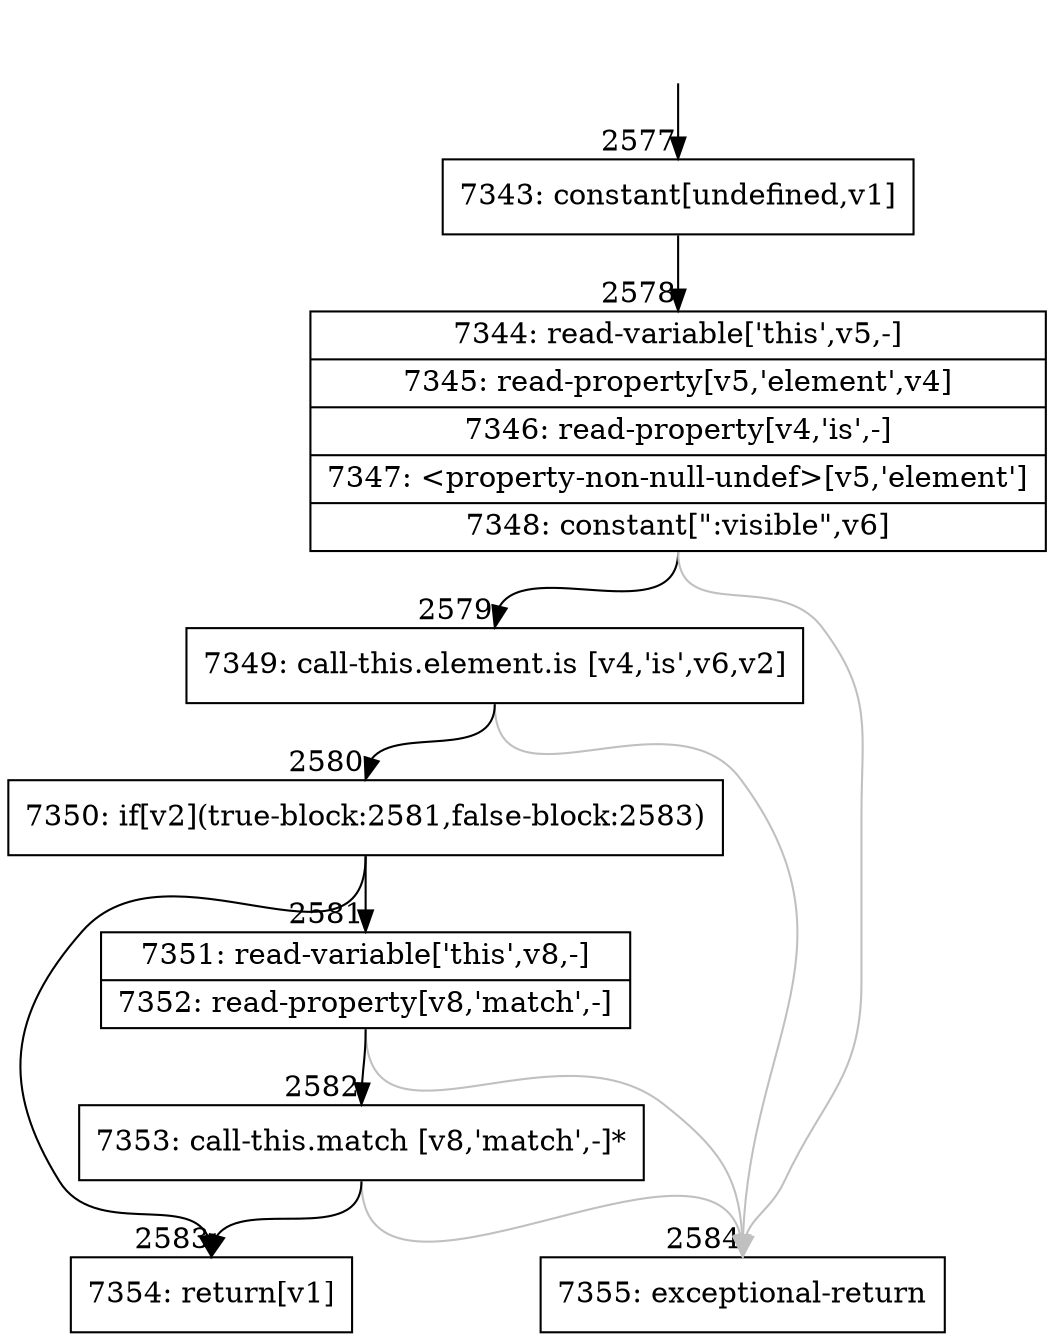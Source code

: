 digraph {
rankdir="TD"
BB_entry200[shape=none,label=""];
BB_entry200 -> BB2577 [tailport=s, headport=n, headlabel="    2577"]
BB2577 [shape=record label="{7343: constant[undefined,v1]}" ] 
BB2577 -> BB2578 [tailport=s, headport=n, headlabel="      2578"]
BB2578 [shape=record label="{7344: read-variable['this',v5,-]|7345: read-property[v5,'element',v4]|7346: read-property[v4,'is',-]|7347: \<property-non-null-undef\>[v5,'element']|7348: constant[\":visible\",v6]}" ] 
BB2578 -> BB2579 [tailport=s, headport=n, headlabel="      2579"]
BB2578 -> BB2584 [tailport=s, headport=n, color=gray, headlabel="      2584"]
BB2579 [shape=record label="{7349: call-this.element.is [v4,'is',v6,v2]}" ] 
BB2579 -> BB2580 [tailport=s, headport=n, headlabel="      2580"]
BB2579 -> BB2584 [tailport=s, headport=n, color=gray]
BB2580 [shape=record label="{7350: if[v2](true-block:2581,false-block:2583)}" ] 
BB2580 -> BB2581 [tailport=s, headport=n, headlabel="      2581"]
BB2580 -> BB2583 [tailport=s, headport=n, headlabel="      2583"]
BB2581 [shape=record label="{7351: read-variable['this',v8,-]|7352: read-property[v8,'match',-]}" ] 
BB2581 -> BB2582 [tailport=s, headport=n, headlabel="      2582"]
BB2581 -> BB2584 [tailport=s, headport=n, color=gray]
BB2582 [shape=record label="{7353: call-this.match [v8,'match',-]*}" ] 
BB2582 -> BB2583 [tailport=s, headport=n]
BB2582 -> BB2584 [tailport=s, headport=n, color=gray]
BB2583 [shape=record label="{7354: return[v1]}" ] 
BB2584 [shape=record label="{7355: exceptional-return}" ] 
//#$~ 2007
}
